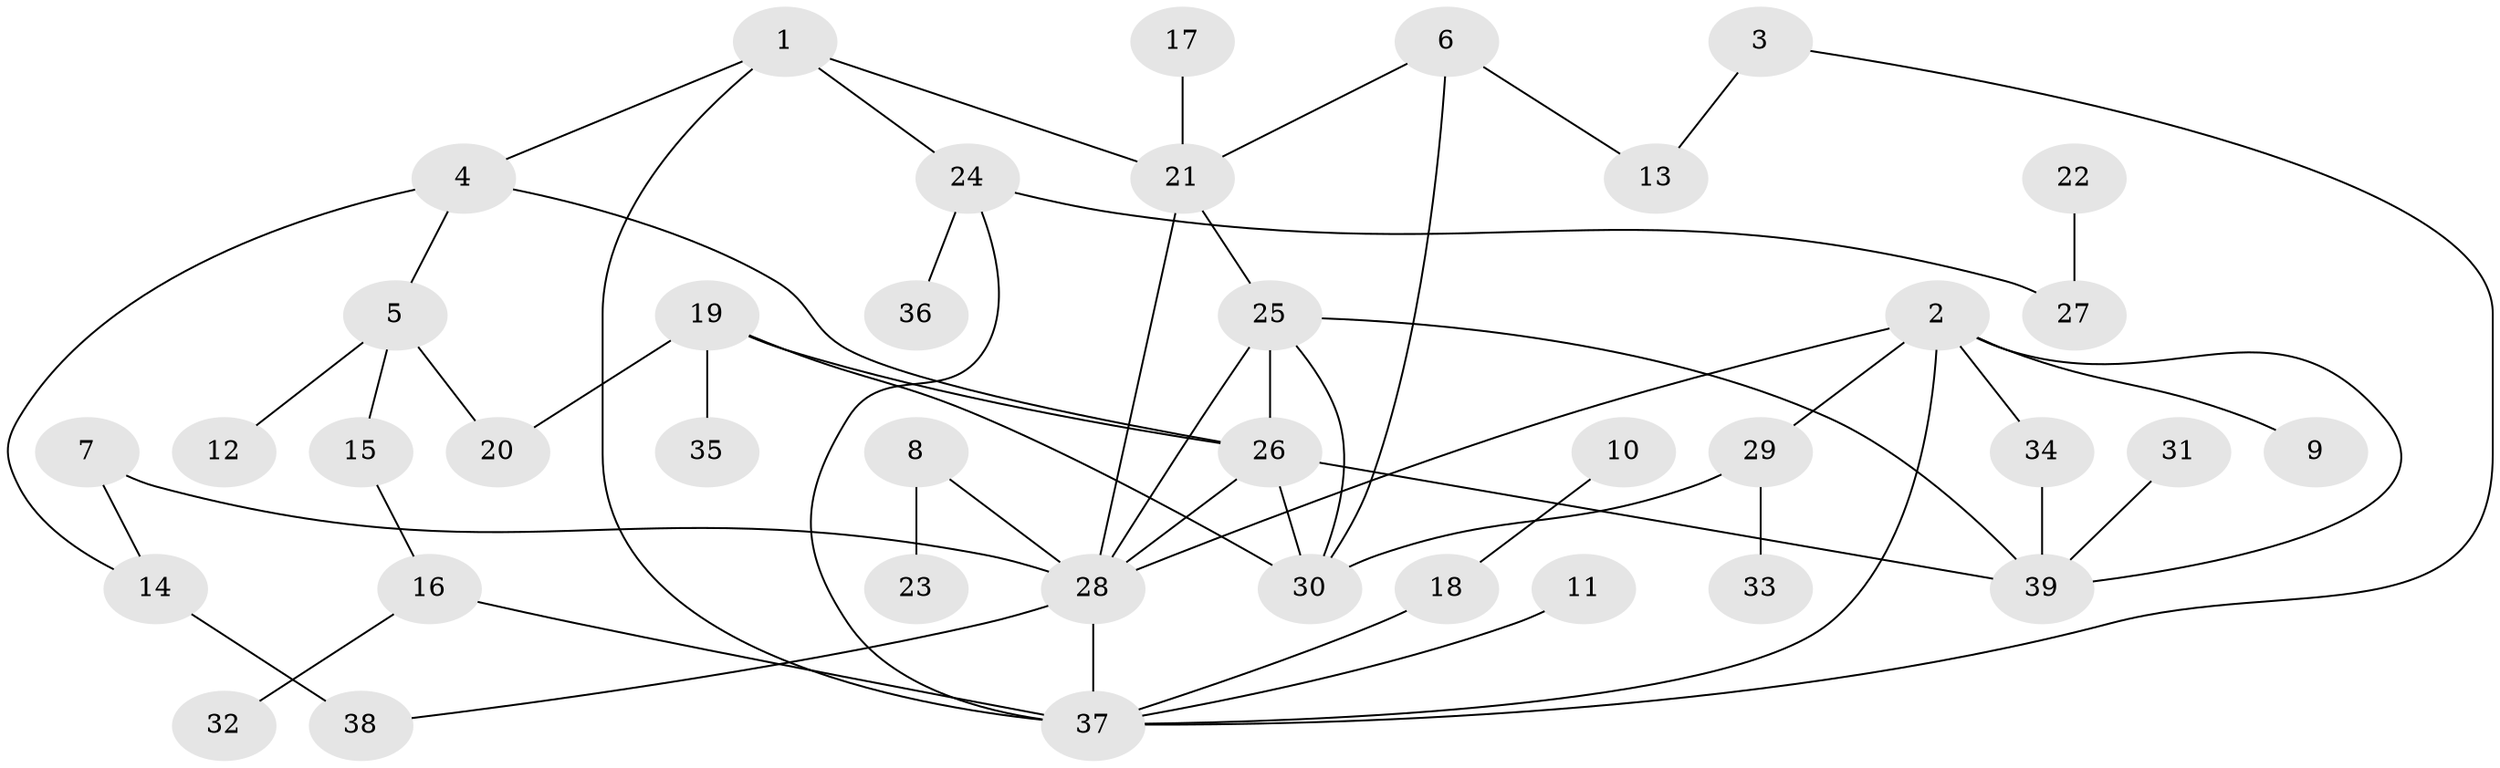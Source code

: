 // original degree distribution, {5: 0.05128205128205128, 3: 0.2564102564102564, 6: 0.01282051282051282, 7: 0.01282051282051282, 4: 0.10256410256410256, 10: 0.01282051282051282, 2: 0.23076923076923078, 1: 0.32051282051282054}
// Generated by graph-tools (version 1.1) at 2025/25/03/09/25 03:25:35]
// undirected, 39 vertices, 56 edges
graph export_dot {
graph [start="1"]
  node [color=gray90,style=filled];
  1;
  2;
  3;
  4;
  5;
  6;
  7;
  8;
  9;
  10;
  11;
  12;
  13;
  14;
  15;
  16;
  17;
  18;
  19;
  20;
  21;
  22;
  23;
  24;
  25;
  26;
  27;
  28;
  29;
  30;
  31;
  32;
  33;
  34;
  35;
  36;
  37;
  38;
  39;
  1 -- 4 [weight=1.0];
  1 -- 21 [weight=1.0];
  1 -- 24 [weight=1.0];
  1 -- 37 [weight=1.0];
  2 -- 9 [weight=1.0];
  2 -- 28 [weight=1.0];
  2 -- 29 [weight=1.0];
  2 -- 34 [weight=1.0];
  2 -- 37 [weight=1.0];
  2 -- 39 [weight=1.0];
  3 -- 13 [weight=1.0];
  3 -- 37 [weight=1.0];
  4 -- 5 [weight=1.0];
  4 -- 14 [weight=1.0];
  4 -- 26 [weight=1.0];
  5 -- 12 [weight=1.0];
  5 -- 15 [weight=1.0];
  5 -- 20 [weight=1.0];
  6 -- 13 [weight=1.0];
  6 -- 21 [weight=1.0];
  6 -- 30 [weight=1.0];
  7 -- 14 [weight=1.0];
  7 -- 28 [weight=1.0];
  8 -- 23 [weight=1.0];
  8 -- 28 [weight=1.0];
  10 -- 18 [weight=1.0];
  11 -- 37 [weight=1.0];
  14 -- 38 [weight=2.0];
  15 -- 16 [weight=1.0];
  16 -- 32 [weight=1.0];
  16 -- 37 [weight=2.0];
  17 -- 21 [weight=1.0];
  18 -- 37 [weight=1.0];
  19 -- 20 [weight=1.0];
  19 -- 26 [weight=1.0];
  19 -- 30 [weight=1.0];
  19 -- 35 [weight=1.0];
  21 -- 25 [weight=1.0];
  21 -- 28 [weight=1.0];
  22 -- 27 [weight=1.0];
  24 -- 27 [weight=1.0];
  24 -- 36 [weight=1.0];
  24 -- 37 [weight=1.0];
  25 -- 26 [weight=1.0];
  25 -- 28 [weight=1.0];
  25 -- 30 [weight=1.0];
  25 -- 39 [weight=1.0];
  26 -- 28 [weight=1.0];
  26 -- 30 [weight=1.0];
  26 -- 39 [weight=1.0];
  28 -- 37 [weight=1.0];
  28 -- 38 [weight=1.0];
  29 -- 30 [weight=1.0];
  29 -- 33 [weight=1.0];
  31 -- 39 [weight=1.0];
  34 -- 39 [weight=1.0];
}
